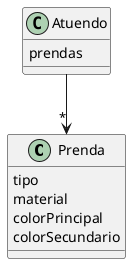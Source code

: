 @startuml Diagrama

class Prenda {
    tipo
    material
    colorPrincipal
    colorSecundario
}

class Atuendo {
    prendas
}

Atuendo --> "*"  Prenda
@enduml

